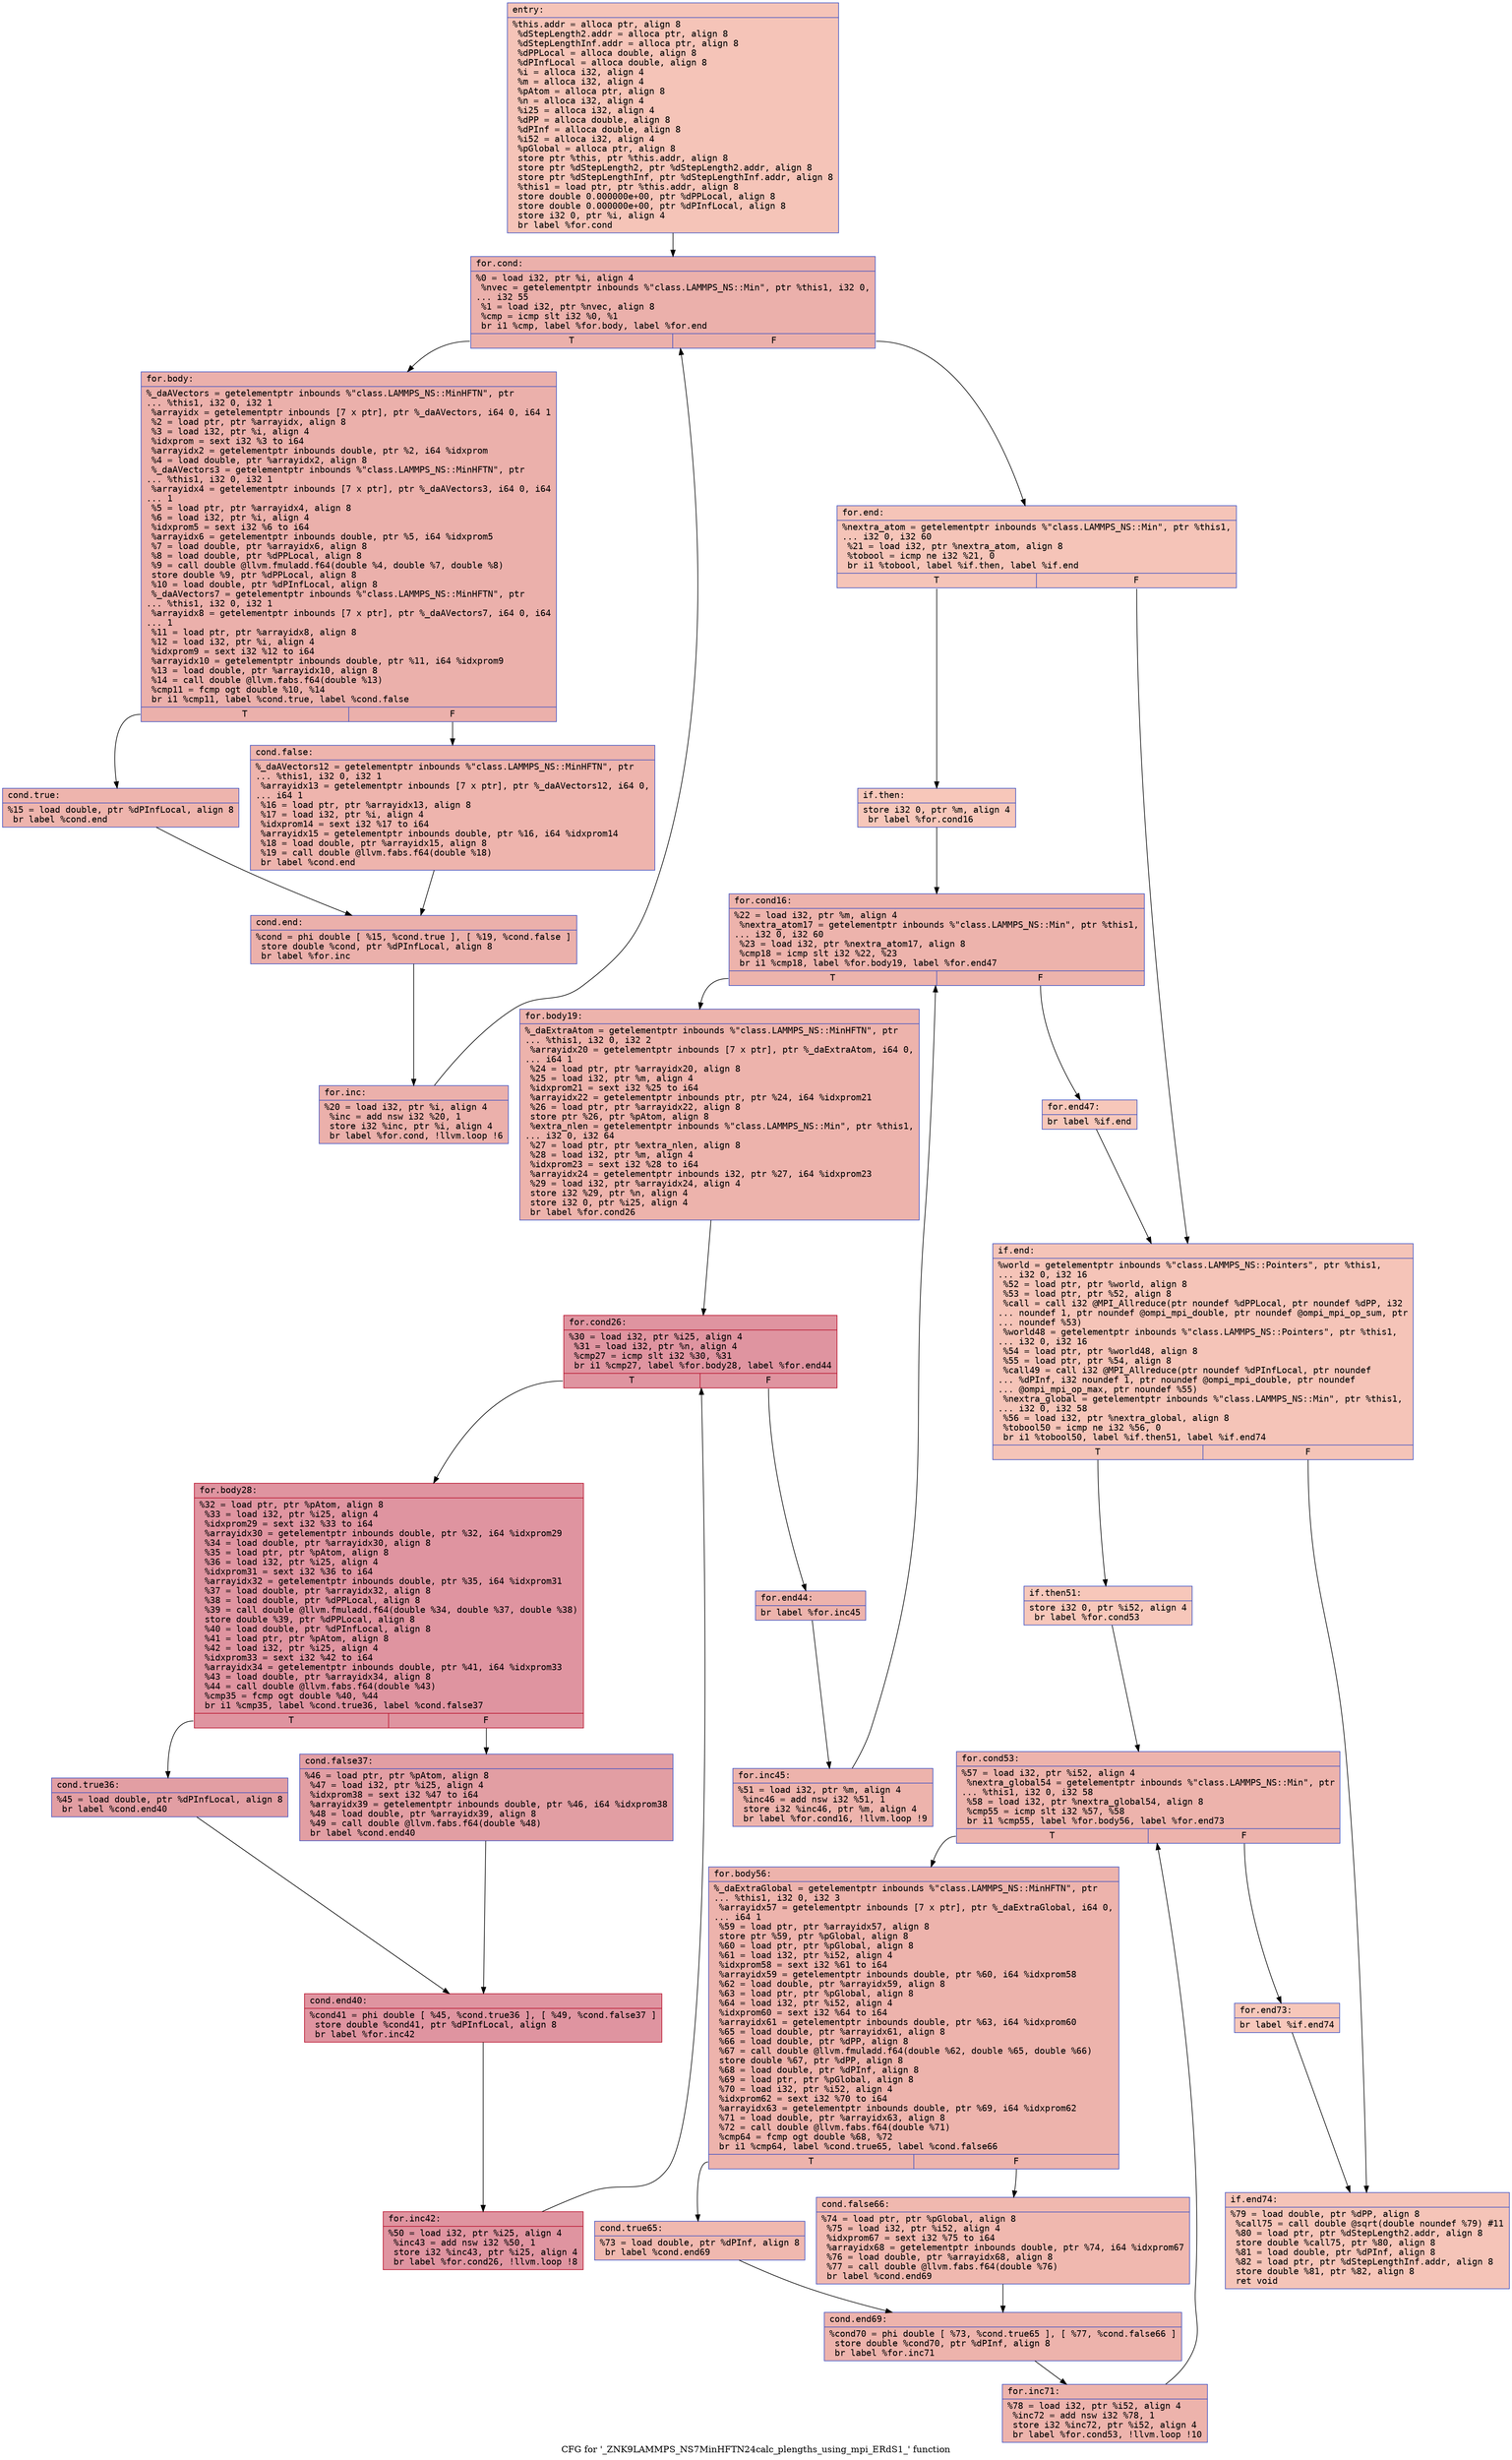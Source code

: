 digraph "CFG for '_ZNK9LAMMPS_NS7MinHFTN24calc_plengths_using_mpi_ERdS1_' function" {
	label="CFG for '_ZNK9LAMMPS_NS7MinHFTN24calc_plengths_using_mpi_ERdS1_' function";

	Node0x556e84597420 [shape=record,color="#3d50c3ff", style=filled, fillcolor="#e97a5f70" fontname="Courier",label="{entry:\l|  %this.addr = alloca ptr, align 8\l  %dStepLength2.addr = alloca ptr, align 8\l  %dStepLengthInf.addr = alloca ptr, align 8\l  %dPPLocal = alloca double, align 8\l  %dPInfLocal = alloca double, align 8\l  %i = alloca i32, align 4\l  %m = alloca i32, align 4\l  %pAtom = alloca ptr, align 8\l  %n = alloca i32, align 4\l  %i25 = alloca i32, align 4\l  %dPP = alloca double, align 8\l  %dPInf = alloca double, align 8\l  %i52 = alloca i32, align 4\l  %pGlobal = alloca ptr, align 8\l  store ptr %this, ptr %this.addr, align 8\l  store ptr %dStepLength2, ptr %dStepLength2.addr, align 8\l  store ptr %dStepLengthInf, ptr %dStepLengthInf.addr, align 8\l  %this1 = load ptr, ptr %this.addr, align 8\l  store double 0.000000e+00, ptr %dPPLocal, align 8\l  store double 0.000000e+00, ptr %dPInfLocal, align 8\l  store i32 0, ptr %i, align 4\l  br label %for.cond\l}"];
	Node0x556e84597420 -> Node0x556e84598360[tooltip="entry -> for.cond\nProbability 100.00%" ];
	Node0x556e84598360 [shape=record,color="#3d50c3ff", style=filled, fillcolor="#d24b4070" fontname="Courier",label="{for.cond:\l|  %0 = load i32, ptr %i, align 4\l  %nvec = getelementptr inbounds %\"class.LAMMPS_NS::Min\", ptr %this1, i32 0,\l... i32 55\l  %1 = load i32, ptr %nvec, align 8\l  %cmp = icmp slt i32 %0, %1\l  br i1 %cmp, label %for.body, label %for.end\l|{<s0>T|<s1>F}}"];
	Node0x556e84598360:s0 -> Node0x556e845986b0[tooltip="for.cond -> for.body\nProbability 96.88%" ];
	Node0x556e84598360:s1 -> Node0x556e84598700[tooltip="for.cond -> for.end\nProbability 3.12%" ];
	Node0x556e845986b0 [shape=record,color="#3d50c3ff", style=filled, fillcolor="#d24b4070" fontname="Courier",label="{for.body:\l|  %_daAVectors = getelementptr inbounds %\"class.LAMMPS_NS::MinHFTN\", ptr\l... %this1, i32 0, i32 1\l  %arrayidx = getelementptr inbounds [7 x ptr], ptr %_daAVectors, i64 0, i64 1\l  %2 = load ptr, ptr %arrayidx, align 8\l  %3 = load i32, ptr %i, align 4\l  %idxprom = sext i32 %3 to i64\l  %arrayidx2 = getelementptr inbounds double, ptr %2, i64 %idxprom\l  %4 = load double, ptr %arrayidx2, align 8\l  %_daAVectors3 = getelementptr inbounds %\"class.LAMMPS_NS::MinHFTN\", ptr\l... %this1, i32 0, i32 1\l  %arrayidx4 = getelementptr inbounds [7 x ptr], ptr %_daAVectors3, i64 0, i64\l... 1\l  %5 = load ptr, ptr %arrayidx4, align 8\l  %6 = load i32, ptr %i, align 4\l  %idxprom5 = sext i32 %6 to i64\l  %arrayidx6 = getelementptr inbounds double, ptr %5, i64 %idxprom5\l  %7 = load double, ptr %arrayidx6, align 8\l  %8 = load double, ptr %dPPLocal, align 8\l  %9 = call double @llvm.fmuladd.f64(double %4, double %7, double %8)\l  store double %9, ptr %dPPLocal, align 8\l  %10 = load double, ptr %dPInfLocal, align 8\l  %_daAVectors7 = getelementptr inbounds %\"class.LAMMPS_NS::MinHFTN\", ptr\l... %this1, i32 0, i32 1\l  %arrayidx8 = getelementptr inbounds [7 x ptr], ptr %_daAVectors7, i64 0, i64\l... 1\l  %11 = load ptr, ptr %arrayidx8, align 8\l  %12 = load i32, ptr %i, align 4\l  %idxprom9 = sext i32 %12 to i64\l  %arrayidx10 = getelementptr inbounds double, ptr %11, i64 %idxprom9\l  %13 = load double, ptr %arrayidx10, align 8\l  %14 = call double @llvm.fabs.f64(double %13)\l  %cmp11 = fcmp ogt double %10, %14\l  br i1 %cmp11, label %cond.true, label %cond.false\l|{<s0>T|<s1>F}}"];
	Node0x556e845986b0:s0 -> Node0x556e84599b90[tooltip="for.body -> cond.true\nProbability 50.00%" ];
	Node0x556e845986b0:s1 -> Node0x556e84599c10[tooltip="for.body -> cond.false\nProbability 50.00%" ];
	Node0x556e84599b90 [shape=record,color="#3d50c3ff", style=filled, fillcolor="#d8564670" fontname="Courier",label="{cond.true:\l|  %15 = load double, ptr %dPInfLocal, align 8\l  br label %cond.end\l}"];
	Node0x556e84599b90 -> Node0x556e84599dc0[tooltip="cond.true -> cond.end\nProbability 100.00%" ];
	Node0x556e84599c10 [shape=record,color="#3d50c3ff", style=filled, fillcolor="#d8564670" fontname="Courier",label="{cond.false:\l|  %_daAVectors12 = getelementptr inbounds %\"class.LAMMPS_NS::MinHFTN\", ptr\l... %this1, i32 0, i32 1\l  %arrayidx13 = getelementptr inbounds [7 x ptr], ptr %_daAVectors12, i64 0,\l... i64 1\l  %16 = load ptr, ptr %arrayidx13, align 8\l  %17 = load i32, ptr %i, align 4\l  %idxprom14 = sext i32 %17 to i64\l  %arrayidx15 = getelementptr inbounds double, ptr %16, i64 %idxprom14\l  %18 = load double, ptr %arrayidx15, align 8\l  %19 = call double @llvm.fabs.f64(double %18)\l  br label %cond.end\l}"];
	Node0x556e84599c10 -> Node0x556e84599dc0[tooltip="cond.false -> cond.end\nProbability 100.00%" ];
	Node0x556e84599dc0 [shape=record,color="#3d50c3ff", style=filled, fillcolor="#d24b4070" fontname="Courier",label="{cond.end:\l|  %cond = phi double [ %15, %cond.true ], [ %19, %cond.false ]\l  store double %cond, ptr %dPInfLocal, align 8\l  br label %for.inc\l}"];
	Node0x556e84599dc0 -> Node0x556e8459a580[tooltip="cond.end -> for.inc\nProbability 100.00%" ];
	Node0x556e8459a580 [shape=record,color="#3d50c3ff", style=filled, fillcolor="#d24b4070" fontname="Courier",label="{for.inc:\l|  %20 = load i32, ptr %i, align 4\l  %inc = add nsw i32 %20, 1\l  store i32 %inc, ptr %i, align 4\l  br label %for.cond, !llvm.loop !6\l}"];
	Node0x556e8459a580 -> Node0x556e84598360[tooltip="for.inc -> for.cond\nProbability 100.00%" ];
	Node0x556e84598700 [shape=record,color="#3d50c3ff", style=filled, fillcolor="#e97a5f70" fontname="Courier",label="{for.end:\l|  %nextra_atom = getelementptr inbounds %\"class.LAMMPS_NS::Min\", ptr %this1,\l... i32 0, i32 60\l  %21 = load i32, ptr %nextra_atom, align 8\l  %tobool = icmp ne i32 %21, 0\l  br i1 %tobool, label %if.then, label %if.end\l|{<s0>T|<s1>F}}"];
	Node0x556e84598700:s0 -> Node0x556e845988e0[tooltip="for.end -> if.then\nProbability 62.50%" ];
	Node0x556e84598700:s1 -> Node0x556e84598950[tooltip="for.end -> if.end\nProbability 37.50%" ];
	Node0x556e845988e0 [shape=record,color="#3d50c3ff", style=filled, fillcolor="#ec7f6370" fontname="Courier",label="{if.then:\l|  store i32 0, ptr %m, align 4\l  br label %for.cond16\l}"];
	Node0x556e845988e0 -> Node0x556e84598b10[tooltip="if.then -> for.cond16\nProbability 100.00%" ];
	Node0x556e84598b10 [shape=record,color="#3d50c3ff", style=filled, fillcolor="#d6524470" fontname="Courier",label="{for.cond16:\l|  %22 = load i32, ptr %m, align 4\l  %nextra_atom17 = getelementptr inbounds %\"class.LAMMPS_NS::Min\", ptr %this1,\l... i32 0, i32 60\l  %23 = load i32, ptr %nextra_atom17, align 8\l  %cmp18 = icmp slt i32 %22, %23\l  br i1 %cmp18, label %for.body19, label %for.end47\l|{<s0>T|<s1>F}}"];
	Node0x556e84598b10:s0 -> Node0x556e8459b410[tooltip="for.cond16 -> for.body19\nProbability 96.88%" ];
	Node0x556e84598b10:s1 -> Node0x556e8459b490[tooltip="for.cond16 -> for.end47\nProbability 3.12%" ];
	Node0x556e8459b410 [shape=record,color="#3d50c3ff", style=filled, fillcolor="#d6524470" fontname="Courier",label="{for.body19:\l|  %_daExtraAtom = getelementptr inbounds %\"class.LAMMPS_NS::MinHFTN\", ptr\l... %this1, i32 0, i32 2\l  %arrayidx20 = getelementptr inbounds [7 x ptr], ptr %_daExtraAtom, i64 0,\l... i64 1\l  %24 = load ptr, ptr %arrayidx20, align 8\l  %25 = load i32, ptr %m, align 4\l  %idxprom21 = sext i32 %25 to i64\l  %arrayidx22 = getelementptr inbounds ptr, ptr %24, i64 %idxprom21\l  %26 = load ptr, ptr %arrayidx22, align 8\l  store ptr %26, ptr %pAtom, align 8\l  %extra_nlen = getelementptr inbounds %\"class.LAMMPS_NS::Min\", ptr %this1,\l... i32 0, i32 64\l  %27 = load ptr, ptr %extra_nlen, align 8\l  %28 = load i32, ptr %m, align 4\l  %idxprom23 = sext i32 %28 to i64\l  %arrayidx24 = getelementptr inbounds i32, ptr %27, i64 %idxprom23\l  %29 = load i32, ptr %arrayidx24, align 4\l  store i32 %29, ptr %n, align 4\l  store i32 0, ptr %i25, align 4\l  br label %for.cond26\l}"];
	Node0x556e8459b410 -> Node0x556e8459c050[tooltip="for.body19 -> for.cond26\nProbability 100.00%" ];
	Node0x556e8459c050 [shape=record,color="#b70d28ff", style=filled, fillcolor="#b70d2870" fontname="Courier",label="{for.cond26:\l|  %30 = load i32, ptr %i25, align 4\l  %31 = load i32, ptr %n, align 4\l  %cmp27 = icmp slt i32 %30, %31\l  br i1 %cmp27, label %for.body28, label %for.end44\l|{<s0>T|<s1>F}}"];
	Node0x556e8459c050:s0 -> Node0x556e8459c2f0[tooltip="for.cond26 -> for.body28\nProbability 96.88%" ];
	Node0x556e8459c050:s1 -> Node0x556e8459c370[tooltip="for.cond26 -> for.end44\nProbability 3.12%" ];
	Node0x556e8459c2f0 [shape=record,color="#b70d28ff", style=filled, fillcolor="#b70d2870" fontname="Courier",label="{for.body28:\l|  %32 = load ptr, ptr %pAtom, align 8\l  %33 = load i32, ptr %i25, align 4\l  %idxprom29 = sext i32 %33 to i64\l  %arrayidx30 = getelementptr inbounds double, ptr %32, i64 %idxprom29\l  %34 = load double, ptr %arrayidx30, align 8\l  %35 = load ptr, ptr %pAtom, align 8\l  %36 = load i32, ptr %i25, align 4\l  %idxprom31 = sext i32 %36 to i64\l  %arrayidx32 = getelementptr inbounds double, ptr %35, i64 %idxprom31\l  %37 = load double, ptr %arrayidx32, align 8\l  %38 = load double, ptr %dPPLocal, align 8\l  %39 = call double @llvm.fmuladd.f64(double %34, double %37, double %38)\l  store double %39, ptr %dPPLocal, align 8\l  %40 = load double, ptr %dPInfLocal, align 8\l  %41 = load ptr, ptr %pAtom, align 8\l  %42 = load i32, ptr %i25, align 4\l  %idxprom33 = sext i32 %42 to i64\l  %arrayidx34 = getelementptr inbounds double, ptr %41, i64 %idxprom33\l  %43 = load double, ptr %arrayidx34, align 8\l  %44 = call double @llvm.fabs.f64(double %43)\l  %cmp35 = fcmp ogt double %40, %44\l  br i1 %cmp35, label %cond.true36, label %cond.false37\l|{<s0>T|<s1>F}}"];
	Node0x556e8459c2f0:s0 -> Node0x556e8459d260[tooltip="for.body28 -> cond.true36\nProbability 50.00%" ];
	Node0x556e8459c2f0:s1 -> Node0x556e8459d2e0[tooltip="for.body28 -> cond.false37\nProbability 50.00%" ];
	Node0x556e8459d260 [shape=record,color="#3d50c3ff", style=filled, fillcolor="#be242e70" fontname="Courier",label="{cond.true36:\l|  %45 = load double, ptr %dPInfLocal, align 8\l  br label %cond.end40\l}"];
	Node0x556e8459d260 -> Node0x556e8459d4f0[tooltip="cond.true36 -> cond.end40\nProbability 100.00%" ];
	Node0x556e8459d2e0 [shape=record,color="#3d50c3ff", style=filled, fillcolor="#be242e70" fontname="Courier",label="{cond.false37:\l|  %46 = load ptr, ptr %pAtom, align 8\l  %47 = load i32, ptr %i25, align 4\l  %idxprom38 = sext i32 %47 to i64\l  %arrayidx39 = getelementptr inbounds double, ptr %46, i64 %idxprom38\l  %48 = load double, ptr %arrayidx39, align 8\l  %49 = call double @llvm.fabs.f64(double %48)\l  br label %cond.end40\l}"];
	Node0x556e8459d2e0 -> Node0x556e8459d4f0[tooltip="cond.false37 -> cond.end40\nProbability 100.00%" ];
	Node0x556e8459d4f0 [shape=record,color="#b70d28ff", style=filled, fillcolor="#b70d2870" fontname="Courier",label="{cond.end40:\l|  %cond41 = phi double [ %45, %cond.true36 ], [ %49, %cond.false37 ]\l  store double %cond41, ptr %dPInfLocal, align 8\l  br label %for.inc42\l}"];
	Node0x556e8459d4f0 -> Node0x556e8459e2e0[tooltip="cond.end40 -> for.inc42\nProbability 100.00%" ];
	Node0x556e8459e2e0 [shape=record,color="#b70d28ff", style=filled, fillcolor="#b70d2870" fontname="Courier",label="{for.inc42:\l|  %50 = load i32, ptr %i25, align 4\l  %inc43 = add nsw i32 %50, 1\l  store i32 %inc43, ptr %i25, align 4\l  br label %for.cond26, !llvm.loop !8\l}"];
	Node0x556e8459e2e0 -> Node0x556e8459c050[tooltip="for.inc42 -> for.cond26\nProbability 100.00%" ];
	Node0x556e8459c370 [shape=record,color="#3d50c3ff", style=filled, fillcolor="#d6524470" fontname="Courier",label="{for.end44:\l|  br label %for.inc45\l}"];
	Node0x556e8459c370 -> Node0x556e8459e780[tooltip="for.end44 -> for.inc45\nProbability 100.00%" ];
	Node0x556e8459e780 [shape=record,color="#3d50c3ff", style=filled, fillcolor="#d6524470" fontname="Courier",label="{for.inc45:\l|  %51 = load i32, ptr %m, align 4\l  %inc46 = add nsw i32 %51, 1\l  store i32 %inc46, ptr %m, align 4\l  br label %for.cond16, !llvm.loop !9\l}"];
	Node0x556e8459e780 -> Node0x556e84598b10[tooltip="for.inc45 -> for.cond16\nProbability 100.00%" ];
	Node0x556e8459b490 [shape=record,color="#3d50c3ff", style=filled, fillcolor="#ec7f6370" fontname="Courier",label="{for.end47:\l|  br label %if.end\l}"];
	Node0x556e8459b490 -> Node0x556e84598950[tooltip="for.end47 -> if.end\nProbability 100.00%" ];
	Node0x556e84598950 [shape=record,color="#3d50c3ff", style=filled, fillcolor="#e97a5f70" fontname="Courier",label="{if.end:\l|  %world = getelementptr inbounds %\"class.LAMMPS_NS::Pointers\", ptr %this1,\l... i32 0, i32 16\l  %52 = load ptr, ptr %world, align 8\l  %53 = load ptr, ptr %52, align 8\l  %call = call i32 @MPI_Allreduce(ptr noundef %dPPLocal, ptr noundef %dPP, i32\l... noundef 1, ptr noundef @ompi_mpi_double, ptr noundef @ompi_mpi_op_sum, ptr\l... noundef %53)\l  %world48 = getelementptr inbounds %\"class.LAMMPS_NS::Pointers\", ptr %this1,\l... i32 0, i32 16\l  %54 = load ptr, ptr %world48, align 8\l  %55 = load ptr, ptr %54, align 8\l  %call49 = call i32 @MPI_Allreduce(ptr noundef %dPInfLocal, ptr noundef\l... %dPInf, i32 noundef 1, ptr noundef @ompi_mpi_double, ptr noundef\l... @ompi_mpi_op_max, ptr noundef %55)\l  %nextra_global = getelementptr inbounds %\"class.LAMMPS_NS::Min\", ptr %this1,\l... i32 0, i32 58\l  %56 = load i32, ptr %nextra_global, align 8\l  %tobool50 = icmp ne i32 %56, 0\l  br i1 %tobool50, label %if.then51, label %if.end74\l|{<s0>T|<s1>F}}"];
	Node0x556e84598950:s0 -> Node0x556e8459f5e0[tooltip="if.end -> if.then51\nProbability 62.50%" ];
	Node0x556e84598950:s1 -> Node0x556e8459f660[tooltip="if.end -> if.end74\nProbability 37.50%" ];
	Node0x556e8459f5e0 [shape=record,color="#3d50c3ff", style=filled, fillcolor="#ec7f6370" fontname="Courier",label="{if.then51:\l|  store i32 0, ptr %i52, align 4\l  br label %for.cond53\l}"];
	Node0x556e8459f5e0 -> Node0x556e8459f830[tooltip="if.then51 -> for.cond53\nProbability 100.00%" ];
	Node0x556e8459f830 [shape=record,color="#3d50c3ff", style=filled, fillcolor="#d6524470" fontname="Courier",label="{for.cond53:\l|  %57 = load i32, ptr %i52, align 4\l  %nextra_global54 = getelementptr inbounds %\"class.LAMMPS_NS::Min\", ptr\l... %this1, i32 0, i32 58\l  %58 = load i32, ptr %nextra_global54, align 8\l  %cmp55 = icmp slt i32 %57, %58\l  br i1 %cmp55, label %for.body56, label %for.end73\l|{<s0>T|<s1>F}}"];
	Node0x556e8459f830:s0 -> Node0x556e8459fbd0[tooltip="for.cond53 -> for.body56\nProbability 96.88%" ];
	Node0x556e8459f830:s1 -> Node0x556e8459fc20[tooltip="for.cond53 -> for.end73\nProbability 3.12%" ];
	Node0x556e8459fbd0 [shape=record,color="#3d50c3ff", style=filled, fillcolor="#d6524470" fontname="Courier",label="{for.body56:\l|  %_daExtraGlobal = getelementptr inbounds %\"class.LAMMPS_NS::MinHFTN\", ptr\l... %this1, i32 0, i32 3\l  %arrayidx57 = getelementptr inbounds [7 x ptr], ptr %_daExtraGlobal, i64 0,\l... i64 1\l  %59 = load ptr, ptr %arrayidx57, align 8\l  store ptr %59, ptr %pGlobal, align 8\l  %60 = load ptr, ptr %pGlobal, align 8\l  %61 = load i32, ptr %i52, align 4\l  %idxprom58 = sext i32 %61 to i64\l  %arrayidx59 = getelementptr inbounds double, ptr %60, i64 %idxprom58\l  %62 = load double, ptr %arrayidx59, align 8\l  %63 = load ptr, ptr %pGlobal, align 8\l  %64 = load i32, ptr %i52, align 4\l  %idxprom60 = sext i32 %64 to i64\l  %arrayidx61 = getelementptr inbounds double, ptr %63, i64 %idxprom60\l  %65 = load double, ptr %arrayidx61, align 8\l  %66 = load double, ptr %dPP, align 8\l  %67 = call double @llvm.fmuladd.f64(double %62, double %65, double %66)\l  store double %67, ptr %dPP, align 8\l  %68 = load double, ptr %dPInf, align 8\l  %69 = load ptr, ptr %pGlobal, align 8\l  %70 = load i32, ptr %i52, align 4\l  %idxprom62 = sext i32 %70 to i64\l  %arrayidx63 = getelementptr inbounds double, ptr %69, i64 %idxprom62\l  %71 = load double, ptr %arrayidx63, align 8\l  %72 = call double @llvm.fabs.f64(double %71)\l  %cmp64 = fcmp ogt double %68, %72\l  br i1 %cmp64, label %cond.true65, label %cond.false66\l|{<s0>T|<s1>F}}"];
	Node0x556e8459fbd0:s0 -> Node0x556e845a13b0[tooltip="for.body56 -> cond.true65\nProbability 50.00%" ];
	Node0x556e8459fbd0:s1 -> Node0x556e845a1430[tooltip="for.body56 -> cond.false66\nProbability 50.00%" ];
	Node0x556e845a13b0 [shape=record,color="#3d50c3ff", style=filled, fillcolor="#dc5d4a70" fontname="Courier",label="{cond.true65:\l|  %73 = load double, ptr %dPInf, align 8\l  br label %cond.end69\l}"];
	Node0x556e845a13b0 -> Node0x556e845a15e0[tooltip="cond.true65 -> cond.end69\nProbability 100.00%" ];
	Node0x556e845a1430 [shape=record,color="#3d50c3ff", style=filled, fillcolor="#dc5d4a70" fontname="Courier",label="{cond.false66:\l|  %74 = load ptr, ptr %pGlobal, align 8\l  %75 = load i32, ptr %i52, align 4\l  %idxprom67 = sext i32 %75 to i64\l  %arrayidx68 = getelementptr inbounds double, ptr %74, i64 %idxprom67\l  %76 = load double, ptr %arrayidx68, align 8\l  %77 = call double @llvm.fabs.f64(double %76)\l  br label %cond.end69\l}"];
	Node0x556e845a1430 -> Node0x556e845a15e0[tooltip="cond.false66 -> cond.end69\nProbability 100.00%" ];
	Node0x556e845a15e0 [shape=record,color="#3d50c3ff", style=filled, fillcolor="#d6524470" fontname="Courier",label="{cond.end69:\l|  %cond70 = phi double [ %73, %cond.true65 ], [ %77, %cond.false66 ]\l  store double %cond70, ptr %dPInf, align 8\l  br label %for.inc71\l}"];
	Node0x556e845a15e0 -> Node0x556e845a1bc0[tooltip="cond.end69 -> for.inc71\nProbability 100.00%" ];
	Node0x556e845a1bc0 [shape=record,color="#3d50c3ff", style=filled, fillcolor="#d6524470" fontname="Courier",label="{for.inc71:\l|  %78 = load i32, ptr %i52, align 4\l  %inc72 = add nsw i32 %78, 1\l  store i32 %inc72, ptr %i52, align 4\l  br label %for.cond53, !llvm.loop !10\l}"];
	Node0x556e845a1bc0 -> Node0x556e8459f830[tooltip="for.inc71 -> for.cond53\nProbability 100.00%" ];
	Node0x556e8459fc20 [shape=record,color="#3d50c3ff", style=filled, fillcolor="#ec7f6370" fontname="Courier",label="{for.end73:\l|  br label %if.end74\l}"];
	Node0x556e8459fc20 -> Node0x556e8459f660[tooltip="for.end73 -> if.end74\nProbability 100.00%" ];
	Node0x556e8459f660 [shape=record,color="#3d50c3ff", style=filled, fillcolor="#e97a5f70" fontname="Courier",label="{if.end74:\l|  %79 = load double, ptr %dPP, align 8\l  %call75 = call double @sqrt(double noundef %79) #11\l  %80 = load ptr, ptr %dStepLength2.addr, align 8\l  store double %call75, ptr %80, align 8\l  %81 = load double, ptr %dPInf, align 8\l  %82 = load ptr, ptr %dStepLengthInf.addr, align 8\l  store double %81, ptr %82, align 8\l  ret void\l}"];
}
